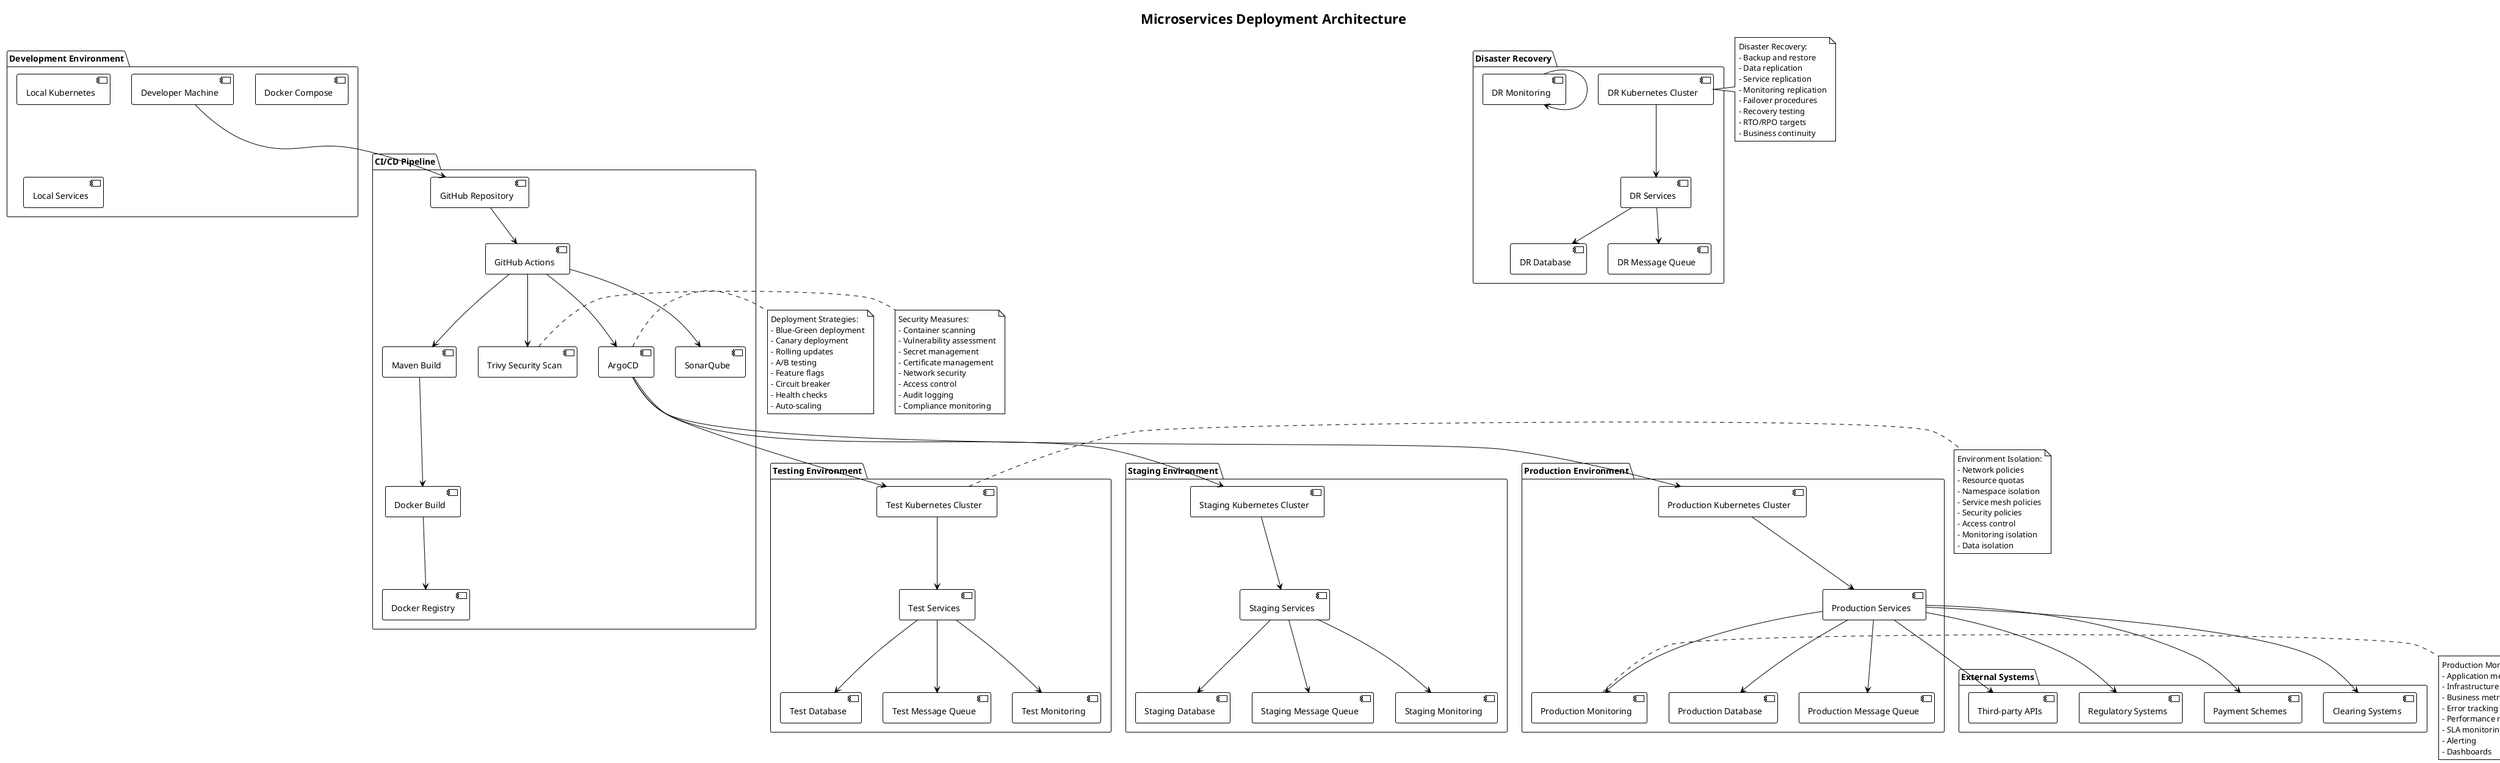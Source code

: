 @startuml MICROSERVICES_DEPLOYMENT_ARCHITECTURE
!theme plain
title Microservices Deployment Architecture

package "Development Environment" {
    [Developer Machine] as DM
    [Local Kubernetes] as LK
    [Docker Compose] as DC
    [Local Services] as LS
}

package "CI/CD Pipeline" {
    [GitHub Repository] as GR
    [GitHub Actions] as GA
    [Maven Build] as MB
    [Docker Build] as DB
    [Docker Registry] as DR
    [ArgoCD] as ARGO
    [SonarQube] as SQ
    [Trivy Security Scan] as TSS
}

package "Testing Environment" {
    [Test Kubernetes Cluster] as TKC
    [Test Services] as TS
    [Test Database] as TDB
    [Test Message Queue] as TMQ
    [Test Monitoring] as TM
}

package "Staging Environment" {
    [Staging Kubernetes Cluster] as SKC
    [Staging Services] as SS
    [Staging Database] as SDB
    [Staging Message Queue] as SMQ
    [Staging Monitoring] as SM
}

package "Production Environment" {
    [Production Kubernetes Cluster] as PKC
    [Production Services] as PS
    [Production Database] as PDB
    [Production Message Queue] as PMQ
    [Production Monitoring] as PM
}

package "Disaster Recovery" {
    [DR Kubernetes Cluster] as DRKC
    [DR Services] as DRS
    [DR Database] as DRDB
    [DR Message Queue] as DRMQ
    [DR Monitoring] as DRM
}

package "External Systems" {
    [Clearing Systems] as CS
    [Payment Schemes] as PS2
    [Regulatory Systems] as RS
    [Third-party APIs] as TPA
}

' Development flow
DM --> GR
GR --> GA
GA --> MB
MB --> DB
DB --> DR

' CI/CD flow
GA --> SQ
GA --> TSS
GA --> ARGO
ARGO --> TKC
ARGO --> SKC
ARGO --> PKC

' Testing flow
TKC --> TS
TS --> TDB
TS --> TMQ
TS --> TM

' Staging flow
SKC --> SS
SS --> SDB
SS --> SMQ
SS --> SM

' Production flow
PKC --> PS
PS --> PDB
PS --> PMQ
PS --> PM

' Disaster recovery flow
DRKC --> DRS
DRS --> DRDB
DRS --> DRMQ
DRM --> DRM

' External connections
PS --> CS
PS --> PS2
PS --> RS
PS --> TPA

' Deployment strategies
note right of ARGO
Deployment Strategies:
- Blue-Green deployment
- Canary deployment
- Rolling updates
- A/B testing
- Feature flags
- Circuit breaker
- Health checks
- Auto-scaling
end note

' Environment isolation
note right of TKC
Environment Isolation:
- Network policies
- Resource quotas
- Namespace isolation
- Service mesh policies
- Security policies
- Access control
- Monitoring isolation
- Data isolation
end note

' Monitoring and observability
note right of PM
Production Monitoring:
- Application metrics
- Infrastructure metrics
- Business metrics
- Error tracking
- Performance monitoring
- SLA monitoring
- Alerting
- Dashboards
end note

' Security measures
note right of TSS
Security Measures:
- Container scanning
- Vulnerability assessment
- Secret management
- Certificate management
- Network security
- Access control
- Audit logging
- Compliance monitoring
end note

' Disaster recovery
note right of DRKC
Disaster Recovery:
- Backup and restore
- Data replication
- Service replication
- Monitoring replication
- Failover procedures
- Recovery testing
- RTO/RPO targets
- Business continuity
end note

@enduml